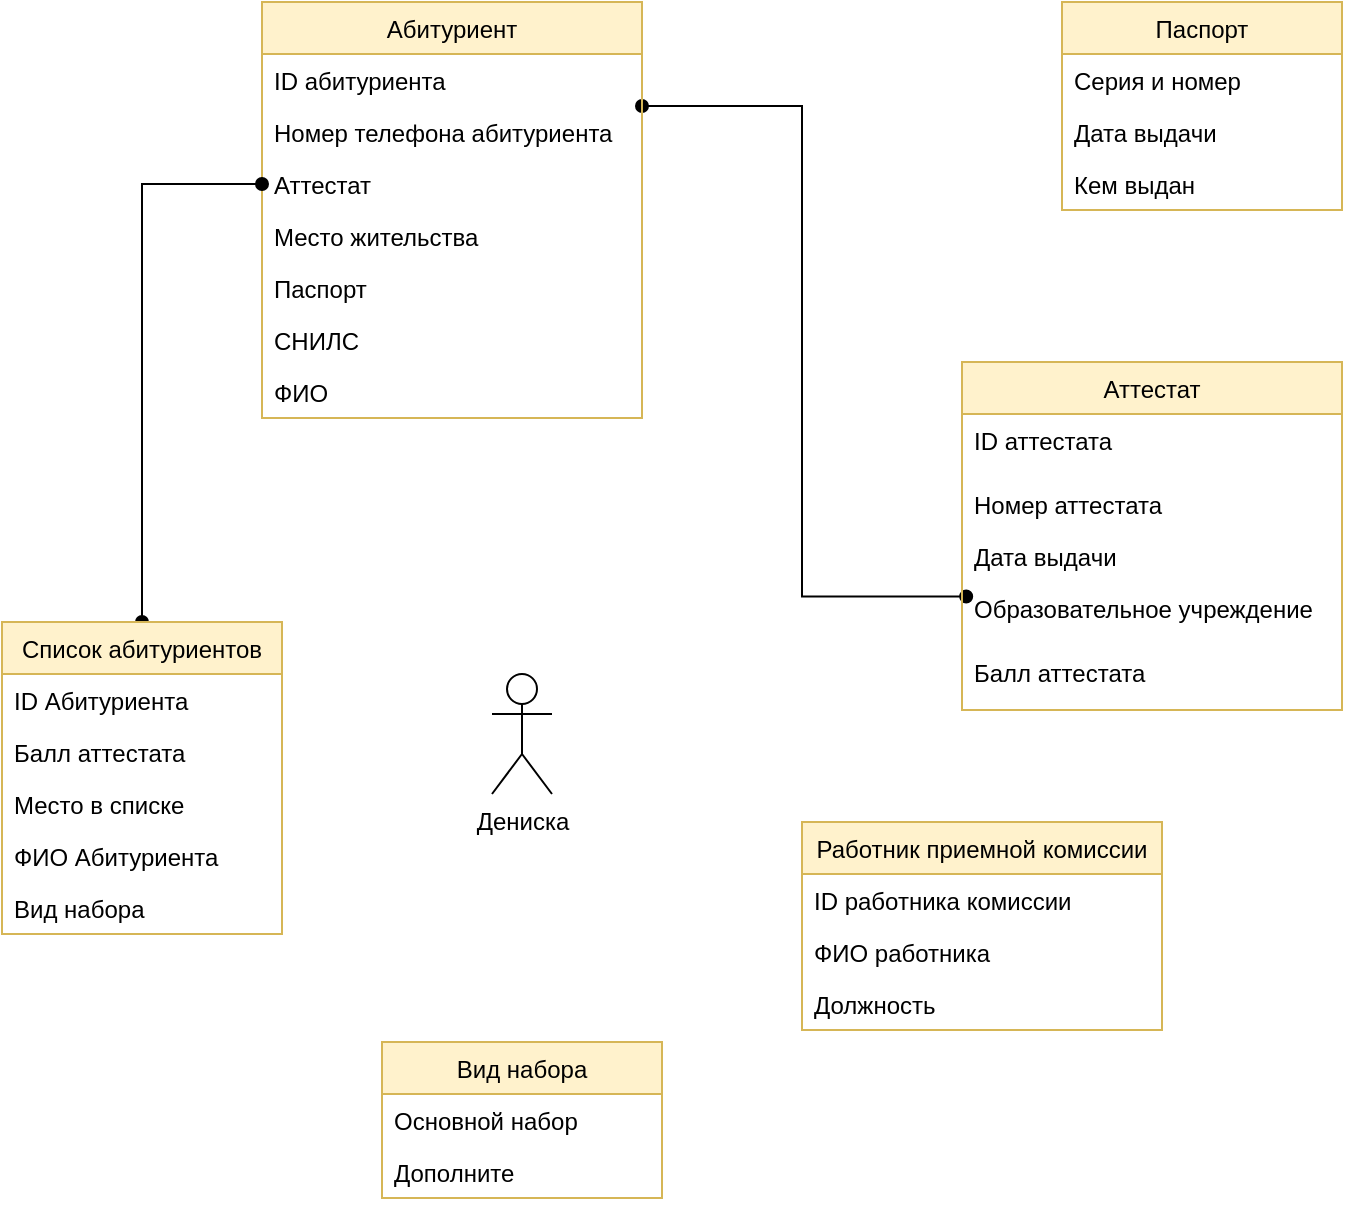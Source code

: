 <mxfile version="16.5.2" type="github">
  <diagram id="MZZiDNPvAmZh4_zLiriY" name="Страница 1">
    <mxGraphModel dx="1422" dy="780" grid="1" gridSize="10" guides="1" tooltips="1" connect="1" arrows="1" fold="1" page="1" pageScale="1" pageWidth="827" pageHeight="1169" math="0" shadow="0">
      <root>
        <mxCell id="0" />
        <mxCell id="1" parent="0" />
        <mxCell id="RlGwpxPMo6qJoZiCxn25-10" style="edgeStyle=orthogonalEdgeStyle;rounded=0;orthogonalLoop=1;jettySize=auto;html=1;exitX=1;exitY=0.25;exitDx=0;exitDy=0;entryX=0.011;entryY=0.226;entryDx=0;entryDy=0;entryPerimeter=0;endArrow=oval;endFill=1;startArrow=oval;startFill=1;" edge="1" parent="1" source="X8kj3MZ9UQHhcEZpUCij-1" target="RlGwpxPMo6qJoZiCxn25-9">
          <mxGeometry relative="1" as="geometry" />
        </mxCell>
        <mxCell id="X8kj3MZ9UQHhcEZpUCij-1" value="Абитуриент" style="swimlane;fontStyle=0;childLayout=stackLayout;horizontal=1;startSize=26;fillColor=#fff2cc;horizontalStack=0;resizeParent=1;resizeParentMax=0;resizeLast=0;collapsible=1;marginBottom=0;strokeColor=#d6b656;" parent="1" vertex="1">
          <mxGeometry x="200" y="80" width="190" height="208" as="geometry" />
        </mxCell>
        <mxCell id="X8kj3MZ9UQHhcEZpUCij-4" value="ID абитуриента" style="text;strokeColor=none;fillColor=none;align=left;verticalAlign=top;spacingLeft=4;spacingRight=4;overflow=hidden;rotatable=0;points=[[0,0.5],[1,0.5]];portConstraint=eastwest;" parent="X8kj3MZ9UQHhcEZpUCij-1" vertex="1">
          <mxGeometry y="26" width="190" height="26" as="geometry" />
        </mxCell>
        <mxCell id="X8kj3MZ9UQHhcEZpUCij-2" value="Номер телефона абитуриента" style="text;strokeColor=none;fillColor=none;align=left;verticalAlign=top;spacingLeft=4;spacingRight=4;overflow=hidden;rotatable=0;points=[[0,0.5],[1,0.5]];portConstraint=eastwest;" parent="X8kj3MZ9UQHhcEZpUCij-1" vertex="1">
          <mxGeometry y="52" width="190" height="26" as="geometry" />
        </mxCell>
        <mxCell id="X8kj3MZ9UQHhcEZpUCij-9" value="Аттестат" style="text;strokeColor=none;fillColor=none;align=left;verticalAlign=top;spacingLeft=4;spacingRight=4;overflow=hidden;rotatable=0;points=[[0,0.5],[1,0.5]];portConstraint=eastwest;" parent="X8kj3MZ9UQHhcEZpUCij-1" vertex="1">
          <mxGeometry y="78" width="190" height="26" as="geometry" />
        </mxCell>
        <mxCell id="X8kj3MZ9UQHhcEZpUCij-15" value="Место жительства" style="text;strokeColor=none;fillColor=none;align=left;verticalAlign=top;spacingLeft=4;spacingRight=4;overflow=hidden;rotatable=0;points=[[0,0.5],[1,0.5]];portConstraint=eastwest;" parent="X8kj3MZ9UQHhcEZpUCij-1" vertex="1">
          <mxGeometry y="104" width="190" height="26" as="geometry" />
        </mxCell>
        <mxCell id="X8kj3MZ9UQHhcEZpUCij-16" value="Паспорт" style="text;strokeColor=none;fillColor=none;align=left;verticalAlign=top;spacingLeft=4;spacingRight=4;overflow=hidden;rotatable=0;points=[[0,0.5],[1,0.5]];portConstraint=eastwest;" parent="X8kj3MZ9UQHhcEZpUCij-1" vertex="1">
          <mxGeometry y="130" width="190" height="26" as="geometry" />
        </mxCell>
        <mxCell id="X8kj3MZ9UQHhcEZpUCij-17" value="СНИЛС" style="text;strokeColor=none;fillColor=none;align=left;verticalAlign=top;spacingLeft=4;spacingRight=4;overflow=hidden;rotatable=0;points=[[0,0.5],[1,0.5]];portConstraint=eastwest;" parent="X8kj3MZ9UQHhcEZpUCij-1" vertex="1">
          <mxGeometry y="156" width="190" height="26" as="geometry" />
        </mxCell>
        <mxCell id="RlGwpxPMo6qJoZiCxn25-20" value="ФИО" style="text;strokeColor=none;fillColor=none;align=left;verticalAlign=top;spacingLeft=4;spacingRight=4;overflow=hidden;rotatable=0;points=[[0,0.5],[1,0.5]];portConstraint=eastwest;" vertex="1" parent="X8kj3MZ9UQHhcEZpUCij-1">
          <mxGeometry y="182" width="190" height="26" as="geometry" />
        </mxCell>
        <mxCell id="X8kj3MZ9UQHhcEZpUCij-11" value="Аттестат" style="swimlane;fontStyle=0;childLayout=stackLayout;horizontal=1;startSize=26;fillColor=#fff2cc;horizontalStack=0;resizeParent=1;resizeParentMax=0;resizeLast=0;collapsible=1;marginBottom=0;strokeColor=#d6b656;" parent="1" vertex="1">
          <mxGeometry x="550" y="260" width="190" height="174" as="geometry" />
        </mxCell>
        <mxCell id="RlGwpxPMo6qJoZiCxn25-19" value="ID аттестата" style="text;strokeColor=none;fillColor=none;align=left;verticalAlign=top;spacingLeft=4;spacingRight=4;overflow=hidden;rotatable=0;points=[[0,0.5],[1,0.5]];portConstraint=eastwest;" vertex="1" parent="X8kj3MZ9UQHhcEZpUCij-11">
          <mxGeometry y="26" width="190" height="32" as="geometry" />
        </mxCell>
        <mxCell id="X8kj3MZ9UQHhcEZpUCij-12" value="Номер аттестата" style="text;strokeColor=none;fillColor=none;align=left;verticalAlign=top;spacingLeft=4;spacingRight=4;overflow=hidden;rotatable=0;points=[[0,0.5],[1,0.5]];portConstraint=eastwest;" parent="X8kj3MZ9UQHhcEZpUCij-11" vertex="1">
          <mxGeometry y="58" width="190" height="26" as="geometry" />
        </mxCell>
        <mxCell id="X8kj3MZ9UQHhcEZpUCij-13" value="Дата выдачи " style="text;strokeColor=none;fillColor=none;align=left;verticalAlign=top;spacingLeft=4;spacingRight=4;overflow=hidden;rotatable=0;points=[[0,0.5],[1,0.5]];portConstraint=eastwest;" parent="X8kj3MZ9UQHhcEZpUCij-11" vertex="1">
          <mxGeometry y="84" width="190" height="26" as="geometry" />
        </mxCell>
        <mxCell id="RlGwpxPMo6qJoZiCxn25-9" value="Образовательное учреждение" style="text;strokeColor=none;fillColor=none;align=left;verticalAlign=top;spacingLeft=4;spacingRight=4;overflow=hidden;rotatable=0;points=[[0,0.5],[1,0.5]];portConstraint=eastwest;" vertex="1" parent="X8kj3MZ9UQHhcEZpUCij-11">
          <mxGeometry y="110" width="190" height="32" as="geometry" />
        </mxCell>
        <mxCell id="RlGwpxPMo6qJoZiCxn25-11" value="Балл аттестата" style="text;strokeColor=none;fillColor=none;align=left;verticalAlign=top;spacingLeft=4;spacingRight=4;overflow=hidden;rotatable=0;points=[[0,0.5],[1,0.5]];portConstraint=eastwest;" vertex="1" parent="X8kj3MZ9UQHhcEZpUCij-11">
          <mxGeometry y="142" width="190" height="32" as="geometry" />
        </mxCell>
        <mxCell id="RlGwpxPMo6qJoZiCxn25-14" style="edgeStyle=orthogonalEdgeStyle;rounded=0;orthogonalLoop=1;jettySize=auto;html=1;exitX=0.5;exitY=0;exitDx=0;exitDy=0;entryX=0;entryY=0.5;entryDx=0;entryDy=0;startArrow=oval;startFill=1;endArrow=oval;endFill=1;" edge="1" parent="1" source="RlGwpxPMo6qJoZiCxn25-1" target="X8kj3MZ9UQHhcEZpUCij-9">
          <mxGeometry relative="1" as="geometry" />
        </mxCell>
        <mxCell id="RlGwpxPMo6qJoZiCxn25-1" value="Список абитуриентов" style="swimlane;fontStyle=0;childLayout=stackLayout;horizontal=1;startSize=26;fillColor=#fff2cc;horizontalStack=0;resizeParent=1;resizeParentMax=0;resizeLast=0;collapsible=1;marginBottom=0;strokeColor=#d6b656;" vertex="1" parent="1">
          <mxGeometry x="70" y="390" width="140" height="156" as="geometry" />
        </mxCell>
        <mxCell id="RlGwpxPMo6qJoZiCxn25-2" value="ID Абитуриента" style="text;strokeColor=none;fillColor=none;align=left;verticalAlign=top;spacingLeft=4;spacingRight=4;overflow=hidden;rotatable=0;points=[[0,0.5],[1,0.5]];portConstraint=eastwest;" vertex="1" parent="RlGwpxPMo6qJoZiCxn25-1">
          <mxGeometry y="26" width="140" height="26" as="geometry" />
        </mxCell>
        <mxCell id="RlGwpxPMo6qJoZiCxn25-3" value="Балл аттестата" style="text;strokeColor=none;fillColor=none;align=left;verticalAlign=top;spacingLeft=4;spacingRight=4;overflow=hidden;rotatable=0;points=[[0,0.5],[1,0.5]];portConstraint=eastwest;" vertex="1" parent="RlGwpxPMo6qJoZiCxn25-1">
          <mxGeometry y="52" width="140" height="26" as="geometry" />
        </mxCell>
        <mxCell id="RlGwpxPMo6qJoZiCxn25-4" value="Место в списке" style="text;strokeColor=none;fillColor=none;align=left;verticalAlign=top;spacingLeft=4;spacingRight=4;overflow=hidden;rotatable=0;points=[[0,0.5],[1,0.5]];portConstraint=eastwest;" vertex="1" parent="RlGwpxPMo6qJoZiCxn25-1">
          <mxGeometry y="78" width="140" height="26" as="geometry" />
        </mxCell>
        <mxCell id="RlGwpxPMo6qJoZiCxn25-12" value="ФИО Абитуриента" style="text;strokeColor=none;fillColor=none;align=left;verticalAlign=top;spacingLeft=4;spacingRight=4;overflow=hidden;rotatable=0;points=[[0,0.5],[1,0.5]];portConstraint=eastwest;" vertex="1" parent="RlGwpxPMo6qJoZiCxn25-1">
          <mxGeometry y="104" width="140" height="26" as="geometry" />
        </mxCell>
        <mxCell id="RlGwpxPMo6qJoZiCxn25-13" value="Вид набора" style="text;strokeColor=none;fillColor=none;align=left;verticalAlign=top;spacingLeft=4;spacingRight=4;overflow=hidden;rotatable=0;points=[[0,0.5],[1,0.5]];portConstraint=eastwest;" vertex="1" parent="RlGwpxPMo6qJoZiCxn25-1">
          <mxGeometry y="130" width="140" height="26" as="geometry" />
        </mxCell>
        <mxCell id="RlGwpxPMo6qJoZiCxn25-15" value="Работник приемной комиссии" style="swimlane;fontStyle=0;childLayout=stackLayout;horizontal=1;startSize=26;fillColor=#fff2cc;horizontalStack=0;resizeParent=1;resizeParentMax=0;resizeLast=0;collapsible=1;marginBottom=0;strokeColor=#d6b656;" vertex="1" parent="1">
          <mxGeometry x="470" y="490" width="180" height="104" as="geometry" />
        </mxCell>
        <mxCell id="RlGwpxPMo6qJoZiCxn25-18" value="ID работника комиссии" style="text;strokeColor=none;fillColor=none;align=left;verticalAlign=top;spacingLeft=4;spacingRight=4;overflow=hidden;rotatable=0;points=[[0,0.5],[1,0.5]];portConstraint=eastwest;" vertex="1" parent="RlGwpxPMo6qJoZiCxn25-15">
          <mxGeometry y="26" width="180" height="26" as="geometry" />
        </mxCell>
        <mxCell id="RlGwpxPMo6qJoZiCxn25-16" value="ФИО работника" style="text;strokeColor=none;fillColor=none;align=left;verticalAlign=top;spacingLeft=4;spacingRight=4;overflow=hidden;rotatable=0;points=[[0,0.5],[1,0.5]];portConstraint=eastwest;" vertex="1" parent="RlGwpxPMo6qJoZiCxn25-15">
          <mxGeometry y="52" width="180" height="26" as="geometry" />
        </mxCell>
        <mxCell id="RlGwpxPMo6qJoZiCxn25-17" value="Должность " style="text;strokeColor=none;fillColor=none;align=left;verticalAlign=top;spacingLeft=4;spacingRight=4;overflow=hidden;rotatable=0;points=[[0,0.5],[1,0.5]];portConstraint=eastwest;" vertex="1" parent="RlGwpxPMo6qJoZiCxn25-15">
          <mxGeometry y="78" width="180" height="26" as="geometry" />
        </mxCell>
        <mxCell id="RlGwpxPMo6qJoZiCxn25-21" value="Паспорт" style="swimlane;fontStyle=0;childLayout=stackLayout;horizontal=1;startSize=26;fillColor=#fff2cc;horizontalStack=0;resizeParent=1;resizeParentMax=0;resizeLast=0;collapsible=1;marginBottom=0;strokeColor=#d6b656;" vertex="1" parent="1">
          <mxGeometry x="600" y="80" width="140" height="104" as="geometry" />
        </mxCell>
        <mxCell id="RlGwpxPMo6qJoZiCxn25-22" value="Серия и номер " style="text;strokeColor=none;fillColor=none;align=left;verticalAlign=top;spacingLeft=4;spacingRight=4;overflow=hidden;rotatable=0;points=[[0,0.5],[1,0.5]];portConstraint=eastwest;" vertex="1" parent="RlGwpxPMo6qJoZiCxn25-21">
          <mxGeometry y="26" width="140" height="26" as="geometry" />
        </mxCell>
        <mxCell id="RlGwpxPMo6qJoZiCxn25-24" value="Дата выдачи" style="text;strokeColor=none;fillColor=none;align=left;verticalAlign=top;spacingLeft=4;spacingRight=4;overflow=hidden;rotatable=0;points=[[0,0.5],[1,0.5]];portConstraint=eastwest;" vertex="1" parent="RlGwpxPMo6qJoZiCxn25-21">
          <mxGeometry y="52" width="140" height="26" as="geometry" />
        </mxCell>
        <mxCell id="RlGwpxPMo6qJoZiCxn25-25" value="Кем выдан" style="text;strokeColor=none;fillColor=none;align=left;verticalAlign=top;spacingLeft=4;spacingRight=4;overflow=hidden;rotatable=0;points=[[0,0.5],[1,0.5]];portConstraint=eastwest;" vertex="1" parent="RlGwpxPMo6qJoZiCxn25-21">
          <mxGeometry y="78" width="140" height="26" as="geometry" />
        </mxCell>
        <mxCell id="RlGwpxPMo6qJoZiCxn25-26" value="Вид набора" style="swimlane;fontStyle=0;childLayout=stackLayout;horizontal=1;startSize=26;fillColor=#fff2cc;horizontalStack=0;resizeParent=1;resizeParentMax=0;resizeLast=0;collapsible=1;marginBottom=0;strokeColor=#d6b656;" vertex="1" parent="1">
          <mxGeometry x="260" y="600" width="140" height="78" as="geometry" />
        </mxCell>
        <mxCell id="RlGwpxPMo6qJoZiCxn25-27" value="Основной набор" style="text;strokeColor=none;fillColor=none;align=left;verticalAlign=top;spacingLeft=4;spacingRight=4;overflow=hidden;rotatable=0;points=[[0,0.5],[1,0.5]];portConstraint=eastwest;" vertex="1" parent="RlGwpxPMo6qJoZiCxn25-26">
          <mxGeometry y="26" width="140" height="26" as="geometry" />
        </mxCell>
        <mxCell id="RlGwpxPMo6qJoZiCxn25-28" value="Дополните" style="text;strokeColor=none;fillColor=none;align=left;verticalAlign=top;spacingLeft=4;spacingRight=4;overflow=hidden;rotatable=0;points=[[0,0.5],[1,0.5]];portConstraint=eastwest;" vertex="1" parent="RlGwpxPMo6qJoZiCxn25-26">
          <mxGeometry y="52" width="140" height="26" as="geometry" />
        </mxCell>
        <mxCell id="RlGwpxPMo6qJoZiCxn25-30" value="Дениска " style="shape=umlActor;verticalLabelPosition=bottom;verticalAlign=top;html=1;" vertex="1" parent="1">
          <mxGeometry x="315" y="416" width="30" height="60" as="geometry" />
        </mxCell>
      </root>
    </mxGraphModel>
  </diagram>
</mxfile>
